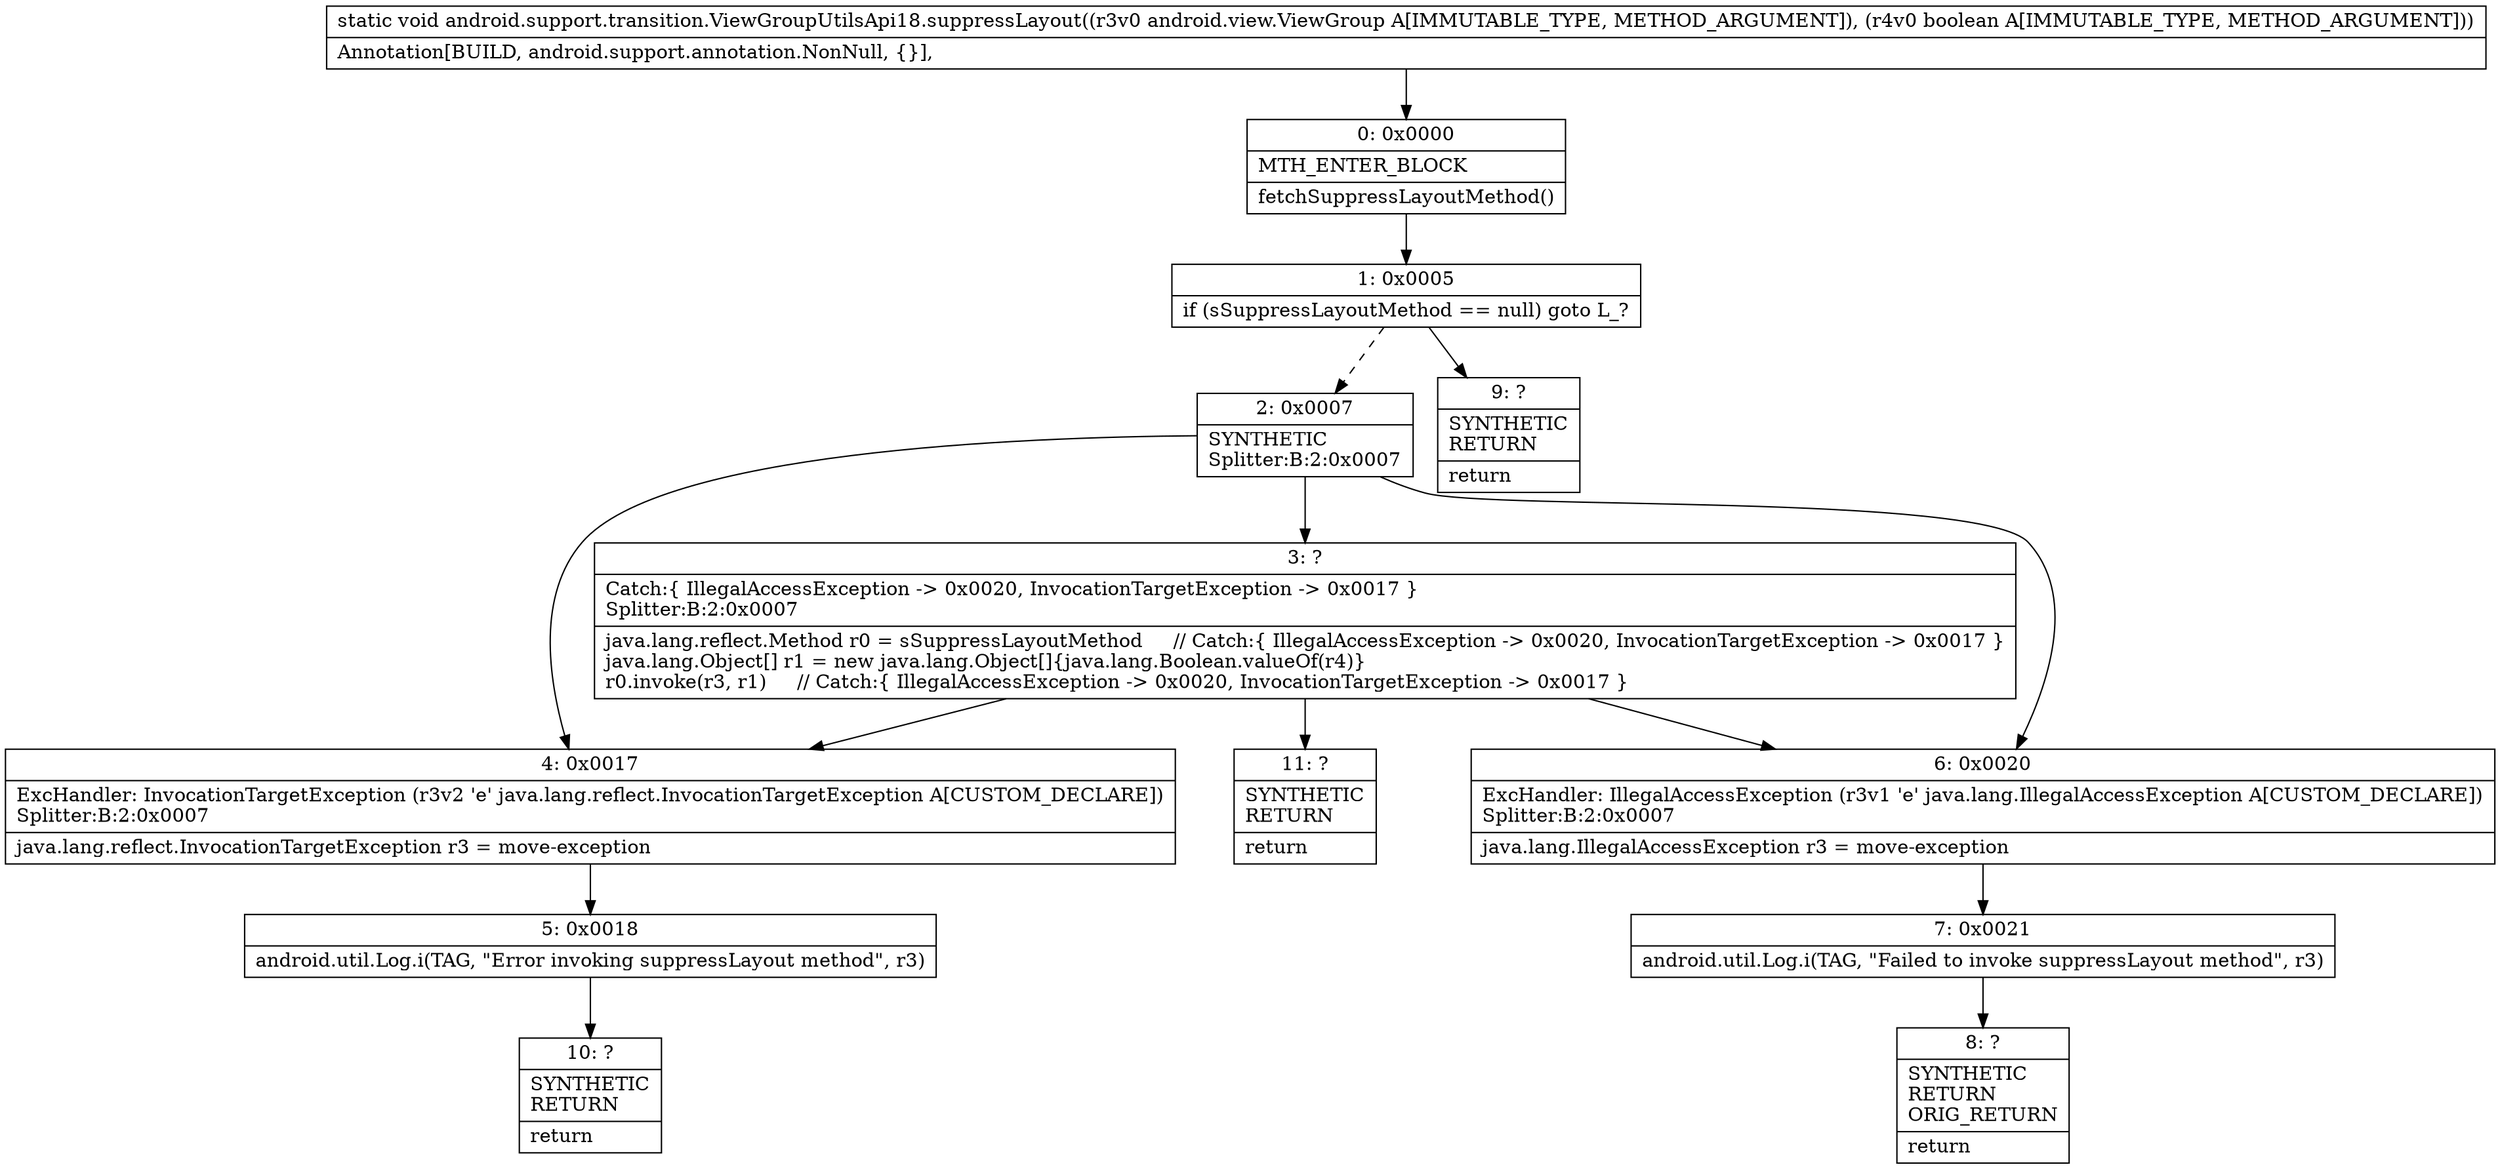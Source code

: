 digraph "CFG forandroid.support.transition.ViewGroupUtilsApi18.suppressLayout(Landroid\/view\/ViewGroup;Z)V" {
Node_0 [shape=record,label="{0\:\ 0x0000|MTH_ENTER_BLOCK\l|fetchSuppressLayoutMethod()\l}"];
Node_1 [shape=record,label="{1\:\ 0x0005|if (sSuppressLayoutMethod == null) goto L_?\l}"];
Node_2 [shape=record,label="{2\:\ 0x0007|SYNTHETIC\lSplitter:B:2:0x0007\l}"];
Node_3 [shape=record,label="{3\:\ ?|Catch:\{ IllegalAccessException \-\> 0x0020, InvocationTargetException \-\> 0x0017 \}\lSplitter:B:2:0x0007\l|java.lang.reflect.Method r0 = sSuppressLayoutMethod     \/\/ Catch:\{ IllegalAccessException \-\> 0x0020, InvocationTargetException \-\> 0x0017 \}\ljava.lang.Object[] r1 = new java.lang.Object[]\{java.lang.Boolean.valueOf(r4)\}\lr0.invoke(r3, r1)     \/\/ Catch:\{ IllegalAccessException \-\> 0x0020, InvocationTargetException \-\> 0x0017 \}\l}"];
Node_4 [shape=record,label="{4\:\ 0x0017|ExcHandler: InvocationTargetException (r3v2 'e' java.lang.reflect.InvocationTargetException A[CUSTOM_DECLARE])\lSplitter:B:2:0x0007\l|java.lang.reflect.InvocationTargetException r3 = move\-exception\l}"];
Node_5 [shape=record,label="{5\:\ 0x0018|android.util.Log.i(TAG, \"Error invoking suppressLayout method\", r3)\l}"];
Node_6 [shape=record,label="{6\:\ 0x0020|ExcHandler: IllegalAccessException (r3v1 'e' java.lang.IllegalAccessException A[CUSTOM_DECLARE])\lSplitter:B:2:0x0007\l|java.lang.IllegalAccessException r3 = move\-exception\l}"];
Node_7 [shape=record,label="{7\:\ 0x0021|android.util.Log.i(TAG, \"Failed to invoke suppressLayout method\", r3)\l}"];
Node_8 [shape=record,label="{8\:\ ?|SYNTHETIC\lRETURN\lORIG_RETURN\l|return\l}"];
Node_9 [shape=record,label="{9\:\ ?|SYNTHETIC\lRETURN\l|return\l}"];
Node_10 [shape=record,label="{10\:\ ?|SYNTHETIC\lRETURN\l|return\l}"];
Node_11 [shape=record,label="{11\:\ ?|SYNTHETIC\lRETURN\l|return\l}"];
MethodNode[shape=record,label="{static void android.support.transition.ViewGroupUtilsApi18.suppressLayout((r3v0 android.view.ViewGroup A[IMMUTABLE_TYPE, METHOD_ARGUMENT]), (r4v0 boolean A[IMMUTABLE_TYPE, METHOD_ARGUMENT]))  | Annotation[BUILD, android.support.annotation.NonNull, \{\}], \l}"];
MethodNode -> Node_0;
Node_0 -> Node_1;
Node_1 -> Node_2[style=dashed];
Node_1 -> Node_9;
Node_2 -> Node_3;
Node_2 -> Node_6;
Node_2 -> Node_4;
Node_3 -> Node_6;
Node_3 -> Node_4;
Node_3 -> Node_11;
Node_4 -> Node_5;
Node_5 -> Node_10;
Node_6 -> Node_7;
Node_7 -> Node_8;
}

